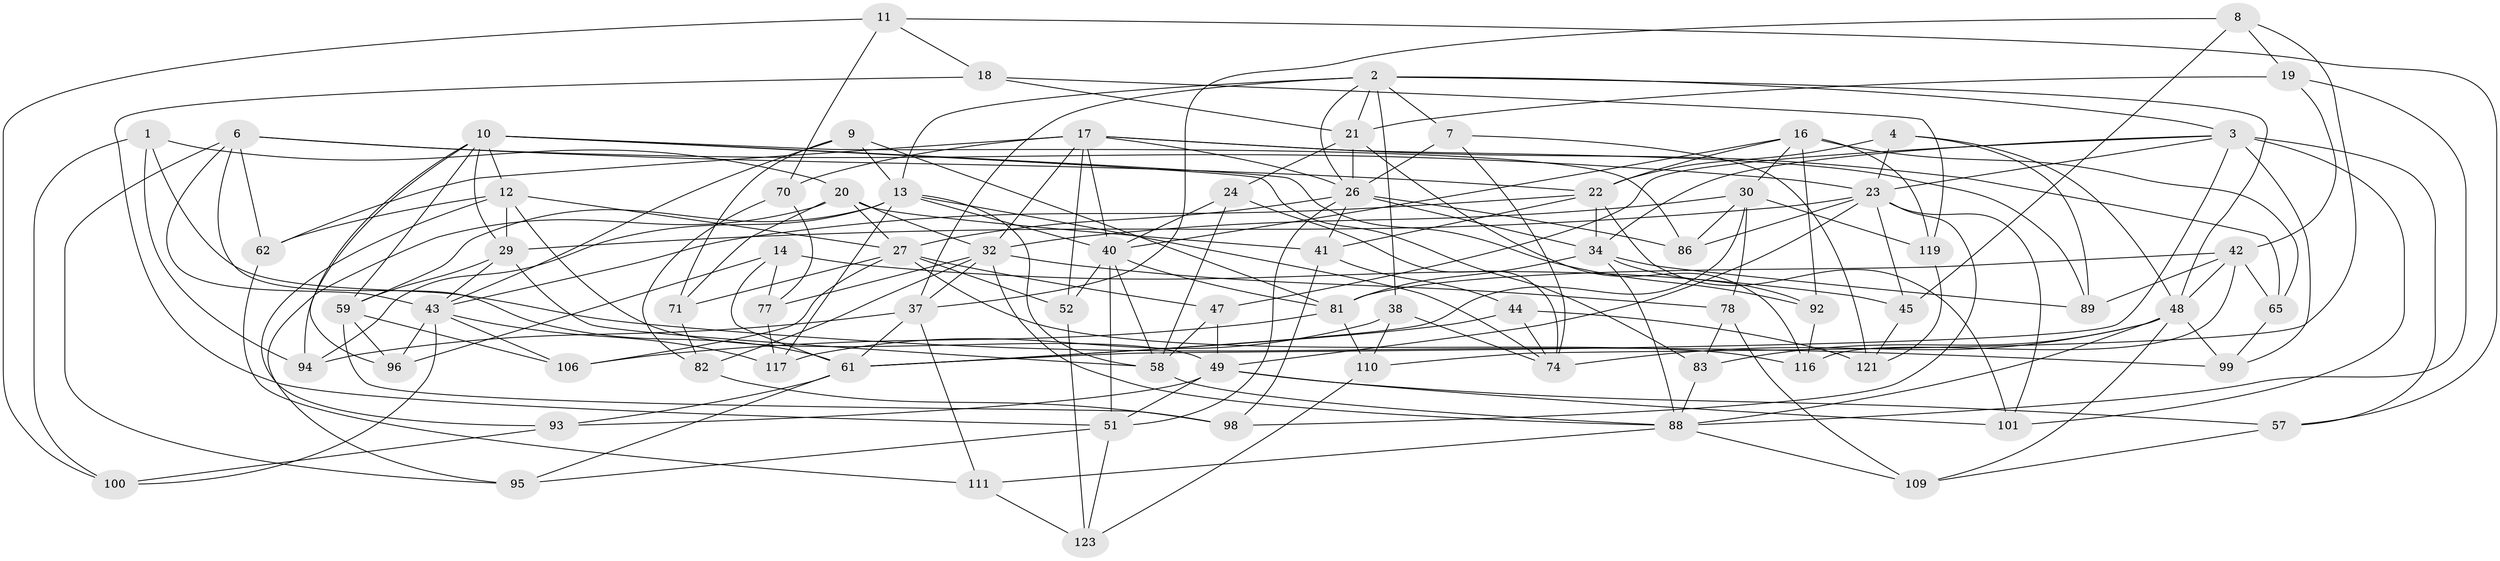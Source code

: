 // original degree distribution, {4: 1.0}
// Generated by graph-tools (version 1.1) at 2025/20/03/04/25 18:20:57]
// undirected, 76 vertices, 200 edges
graph export_dot {
graph [start="1"]
  node [color=gray90,style=filled];
  1;
  2 [super="+5"];
  3 [super="+25"];
  4;
  6 [super="+15"];
  7;
  8;
  9;
  10 [super="+114+36"];
  11;
  12 [super="+73"];
  13 [super="+35"];
  14;
  16 [super="+122"];
  17 [super="+105"];
  18;
  19;
  20 [super="+31"];
  21 [super="+28"];
  22 [super="+60"];
  23 [super="+113+76"];
  24;
  26 [super="+33"];
  27 [super="+102+75"];
  29 [super="+46"];
  30 [super="+97"];
  32 [super="+50+54"];
  34 [super="+67+91"];
  37 [super="+85"];
  38;
  40 [super="+108+115"];
  41 [super="+55"];
  42 [super="+69"];
  43 [super="+56"];
  44;
  45;
  47;
  48 [super="+66"];
  49 [super="+79"];
  51 [super="+126"];
  52;
  57;
  58 [super="+72"];
  59 [super="+127"];
  61 [super="+63+64"];
  62;
  65;
  70;
  71;
  74 [super="+103"];
  77;
  78;
  81 [super="+104"];
  82;
  83;
  86;
  88 [super="+112+120"];
  89;
  92;
  93;
  94;
  95;
  96;
  98;
  99;
  100;
  101;
  106;
  109;
  110;
  111;
  116;
  117;
  119;
  121;
  123;
  1 -- 20;
  1 -- 99;
  1 -- 94;
  1 -- 100;
  2 -- 48;
  2 -- 38;
  2 -- 37;
  2 -- 3;
  2 -- 21;
  2 -- 7;
  2 -- 26;
  2 -- 13;
  3 -- 47;
  3 -- 99;
  3 -- 61;
  3 -- 34;
  3 -- 101;
  3 -- 23;
  3 -- 57;
  4 -- 89;
  4 -- 23;
  4 -- 22;
  4 -- 48;
  6 -- 62;
  6 -- 22;
  6 -- 95;
  6 -- 61;
  6 -- 23;
  6 -- 43;
  7 -- 74;
  7 -- 121;
  7 -- 26;
  8 -- 37;
  8 -- 19;
  8 -- 110;
  8 -- 45;
  9 -- 71;
  9 -- 43;
  9 -- 13;
  9 -- 81;
  10 -- 96;
  10 -- 83;
  10 -- 92;
  10 -- 12;
  10 -- 59;
  10 -- 86;
  10 -- 29;
  10 -- 94;
  11 -- 57;
  11 -- 100;
  11 -- 18;
  11 -- 70;
  12 -- 62;
  12 -- 93;
  12 -- 27;
  12 -- 49;
  12 -- 29;
  13 -- 59;
  13 -- 94;
  13 -- 117;
  13 -- 40;
  13 -- 58;
  13 -- 74;
  14 -- 96;
  14 -- 77;
  14 -- 45;
  14 -- 61;
  16 -- 92;
  16 -- 30;
  16 -- 65;
  16 -- 40;
  16 -- 22;
  16 -- 119;
  17 -- 62;
  17 -- 89;
  17 -- 40;
  17 -- 32;
  17 -- 65;
  17 -- 52;
  17 -- 70;
  17 -- 26;
  18 -- 119;
  18 -- 21;
  18 -- 51;
  19 -- 88;
  19 -- 21;
  19 -- 42;
  20 -- 71;
  20 -- 95;
  20 -- 27;
  20 -- 32;
  20 -- 41;
  21 -- 24;
  21 -- 26;
  21 -- 116;
  22 -- 34 [weight=2];
  22 -- 101;
  22 -- 43;
  22 -- 41;
  23 -- 86;
  23 -- 98;
  23 -- 49 [weight=2];
  23 -- 29;
  23 -- 101;
  23 -- 45;
  24 -- 74;
  24 -- 58;
  24 -- 40;
  26 -- 51;
  26 -- 34;
  26 -- 41 [weight=2];
  26 -- 86;
  26 -- 27;
  27 -- 52;
  27 -- 116;
  27 -- 47;
  27 -- 106;
  27 -- 71;
  29 -- 58;
  29 -- 59;
  29 -- 43;
  30 -- 86;
  30 -- 119;
  30 -- 78;
  30 -- 61;
  30 -- 32;
  32 -- 37;
  32 -- 88;
  32 -- 82;
  32 -- 77;
  32 -- 78;
  34 -- 89;
  34 -- 81;
  34 -- 88;
  34 -- 92;
  37 -- 61;
  37 -- 94;
  37 -- 111;
  38 -- 117;
  38 -- 110;
  38 -- 74;
  40 -- 52;
  40 -- 51;
  40 -- 81;
  40 -- 58;
  41 -- 44;
  41 -- 98;
  42 -- 81;
  42 -- 116;
  42 -- 89;
  42 -- 65;
  42 -- 48;
  43 -- 96;
  43 -- 100;
  43 -- 117;
  43 -- 106;
  44 -- 121;
  44 -- 61;
  44 -- 74;
  45 -- 121;
  47 -- 58;
  47 -- 49;
  48 -- 83;
  48 -- 99;
  48 -- 74;
  48 -- 88;
  48 -- 109;
  49 -- 101;
  49 -- 51;
  49 -- 57;
  49 -- 93;
  51 -- 95;
  51 -- 123;
  52 -- 123;
  57 -- 109;
  58 -- 88;
  59 -- 96;
  59 -- 98;
  59 -- 106;
  61 -- 93;
  61 -- 95;
  62 -- 111;
  65 -- 99;
  70 -- 82;
  70 -- 77;
  71 -- 82;
  77 -- 117;
  78 -- 83;
  78 -- 109;
  81 -- 110;
  81 -- 106;
  82 -- 98;
  83 -- 88;
  88 -- 109;
  88 -- 111;
  92 -- 116;
  93 -- 100;
  110 -- 123;
  111 -- 123;
  119 -- 121;
}
